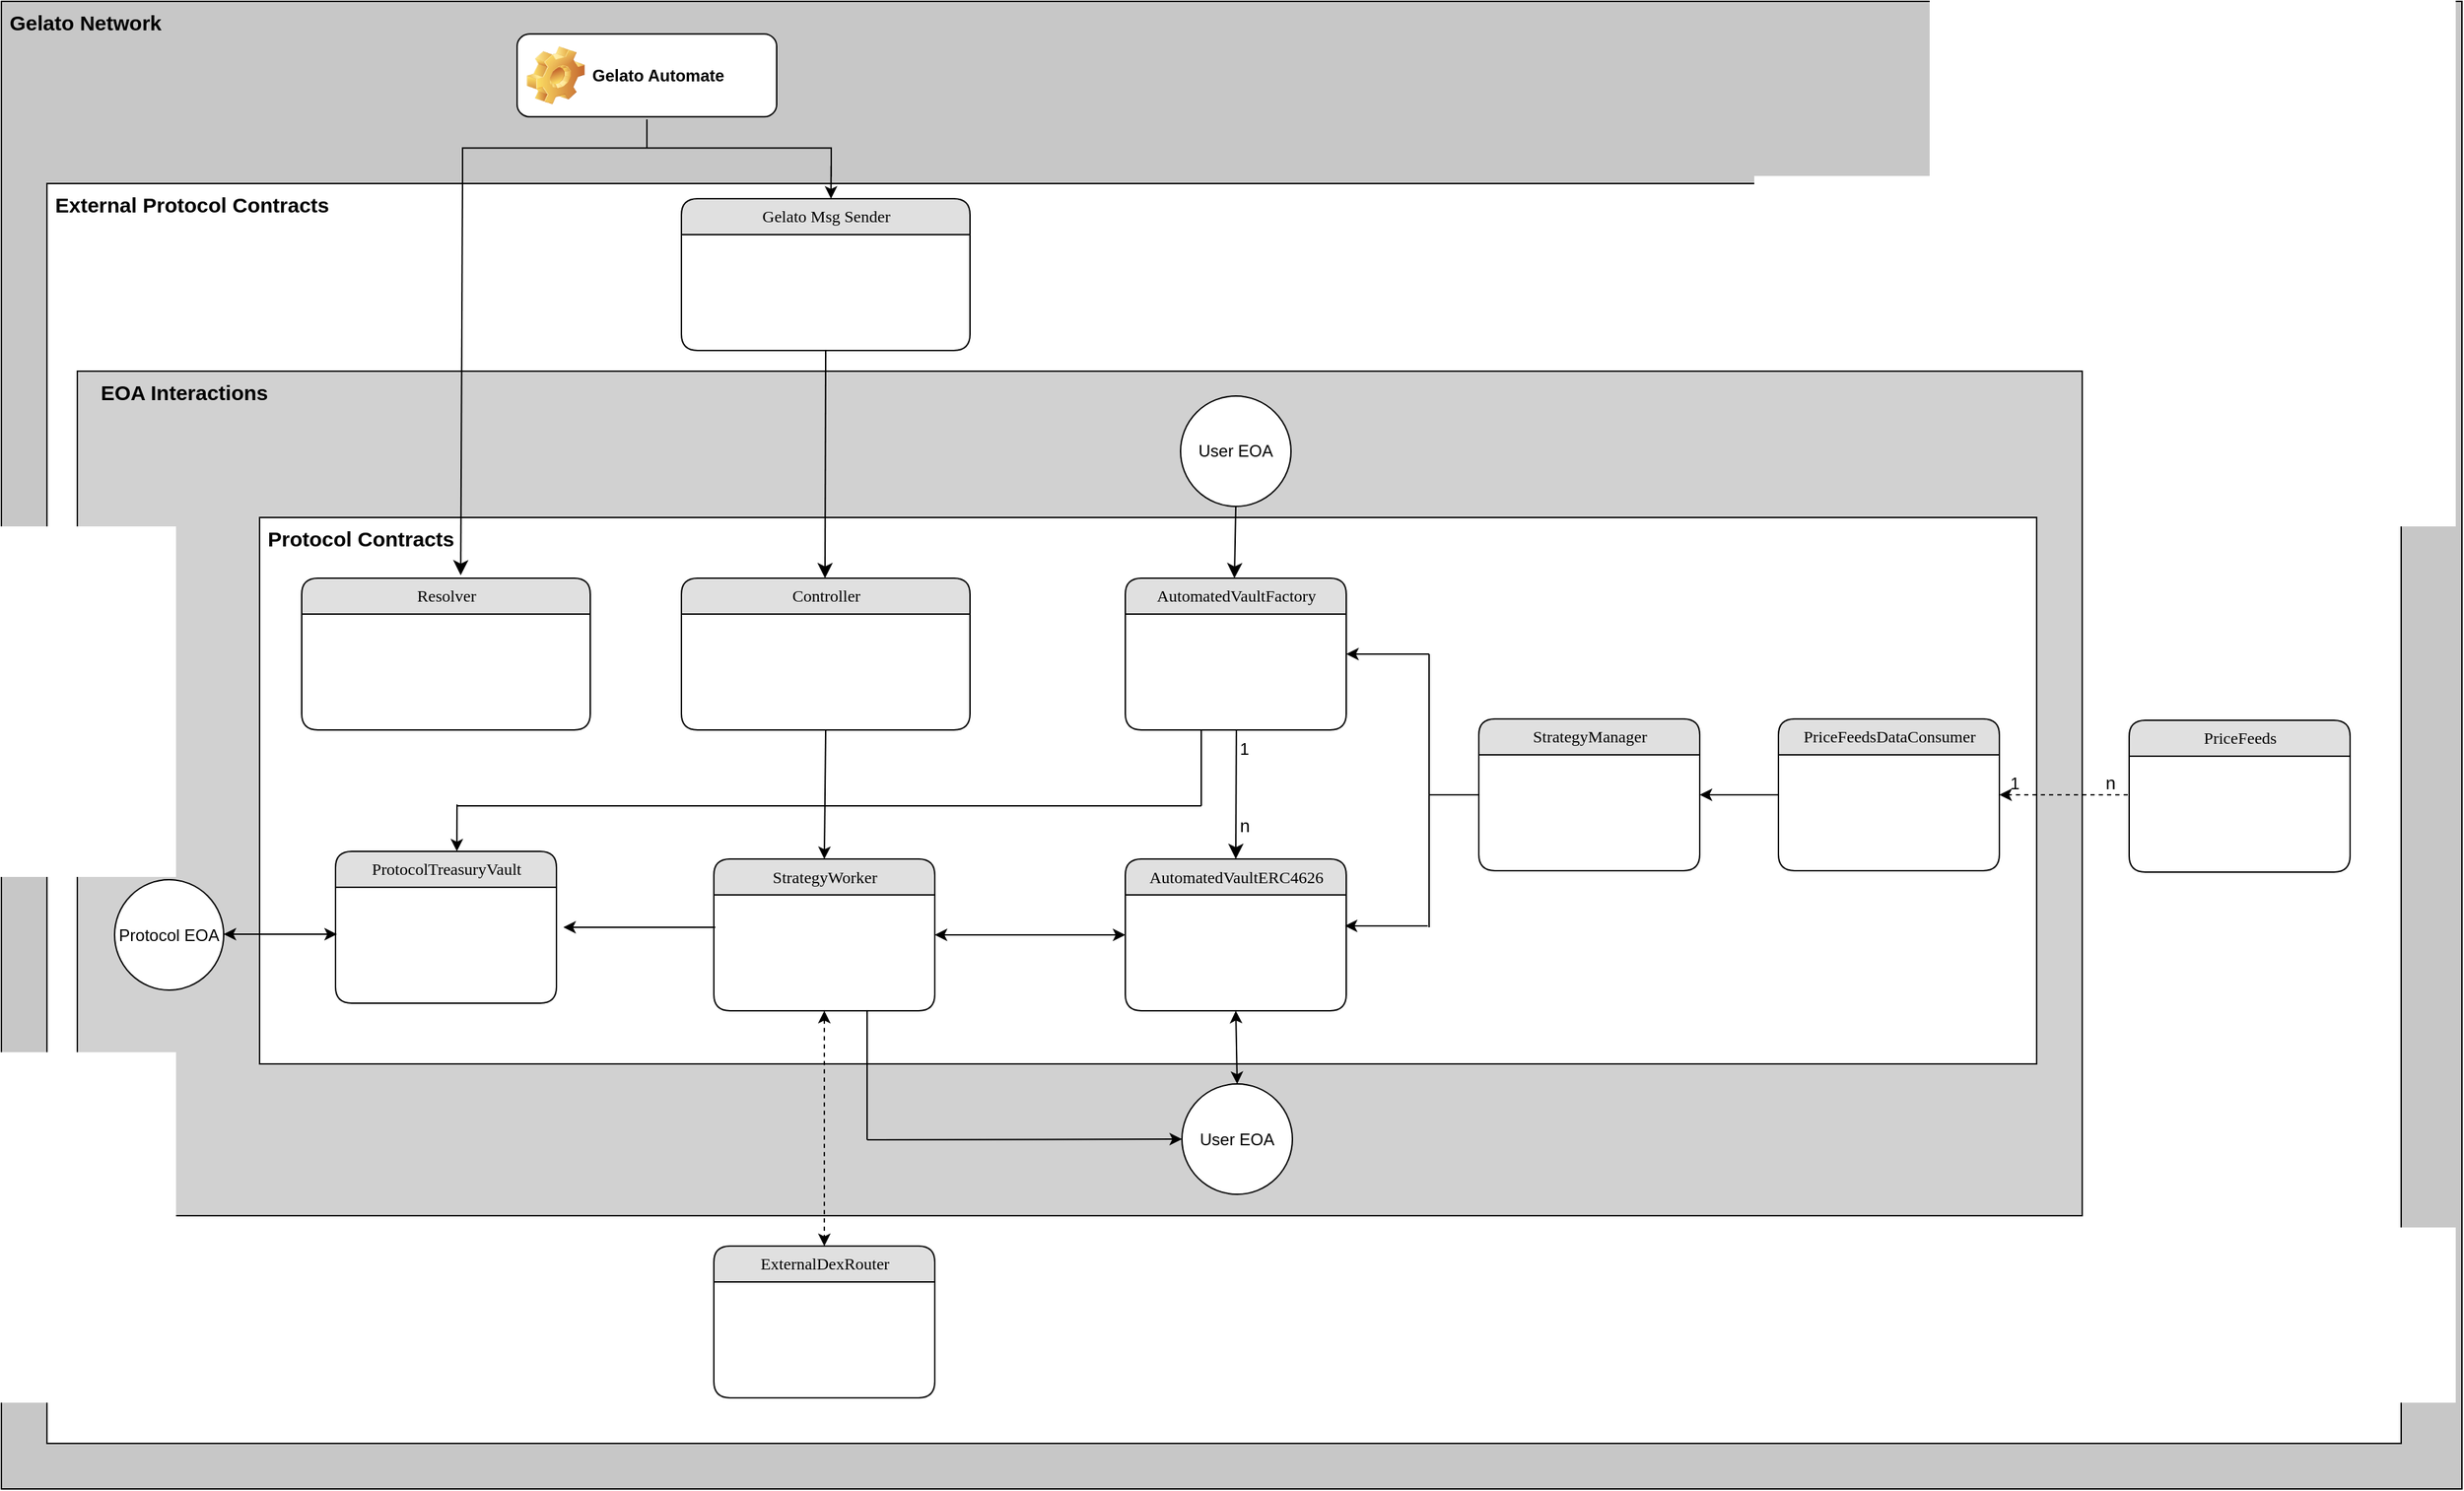 <mxfile version="22.0.4" type="device">
  <diagram name="Page-1" id="b520641d-4fe3-3701-9064-5fc419738815">
    <mxGraphModel dx="2262" dy="2362" grid="1" gridSize="11" guides="1" tooltips="1" connect="1" arrows="1" fold="1" page="1" pageScale="1" pageWidth="1654" pageHeight="1169" background="none" math="0" shadow="0">
      <root>
        <mxCell id="0" />
        <mxCell id="1" parent="0" />
        <mxCell id="byzspxksrCd8A4GHxwi9-51" value="" style="rounded=0;whiteSpace=wrap;html=1;fillColor=#c7c7c7;" parent="1" vertex="1">
          <mxGeometry x="242" y="-440" width="1782" height="1078" as="geometry" />
        </mxCell>
        <mxCell id="byzspxksrCd8A4GHxwi9-53" value="" style="rounded=0;whiteSpace=wrap;html=1;" parent="1" vertex="1">
          <mxGeometry x="275" y="-308" width="1705" height="913" as="geometry" />
        </mxCell>
        <mxCell id="byzspxksrCd8A4GHxwi9-52" value="" style="rounded=0;whiteSpace=wrap;html=1;fillColor=#d1d1d1;" parent="1" vertex="1">
          <mxGeometry x="297" y="-172" width="1452" height="612" as="geometry" />
        </mxCell>
        <mxCell id="byzspxksrCd8A4GHxwi9-50" value="" style="rounded=0;whiteSpace=wrap;html=1;" parent="1" vertex="1">
          <mxGeometry x="429" y="-66" width="1287" height="396" as="geometry" />
        </mxCell>
        <mxCell id="byzspxksrCd8A4GHxwi9-5" value="User EOA" style="ellipse;whiteSpace=wrap;html=1;aspect=fixed;" parent="1" vertex="1">
          <mxGeometry x="1096" y="-154" width="80" height="80" as="geometry" />
        </mxCell>
        <mxCell id="byzspxksrCd8A4GHxwi9-6" style="edgeStyle=none;html=1;labelBackgroundColor=none;startFill=0;startSize=8;endFill=1;endSize=8;fontFamily=Verdana;fontSize=12;exitX=0.5;exitY=1;exitDx=0;exitDy=0;" parent="1" source="byzspxksrCd8A4GHxwi9-5" edge="1">
          <mxGeometry relative="1" as="geometry">
            <mxPoint x="1135.41" y="36" as="sourcePoint" />
            <mxPoint x="1135" y="-22" as="targetPoint" />
          </mxGeometry>
        </mxCell>
        <mxCell id="byzspxksrCd8A4GHxwi9-7" value="AutomatedVaultERC4626" style="swimlane;html=1;fontStyle=0;childLayout=stackLayout;horizontal=1;startSize=26;fillColor=#e0e0e0;horizontalStack=0;resizeParent=1;resizeLast=0;collapsible=1;marginBottom=0;swimlaneFillColor=#ffffff;align=center;rounded=1;shadow=0;comic=0;labelBackgroundColor=none;strokeWidth=1;fontFamily=Verdana;fontSize=12" parent="1" vertex="1">
          <mxGeometry x="1056" y="181.5" width="160" height="110" as="geometry" />
        </mxCell>
        <mxCell id="byzspxksrCd8A4GHxwi9-13" style="edgeStyle=none;html=1;labelBackgroundColor=none;startFill=0;startSize=8;endFill=1;endSize=8;fontFamily=Verdana;fontSize=12;exitX=0.5;exitY=1;exitDx=0;exitDy=0;entryX=0.5;entryY=0;entryDx=0;entryDy=0;" parent="1" target="byzspxksrCd8A4GHxwi9-7" edge="1">
          <mxGeometry relative="1" as="geometry">
            <mxPoint x="1136.41" y="88" as="sourcePoint" />
            <mxPoint x="1135.41" y="140" as="targetPoint" />
          </mxGeometry>
        </mxCell>
        <mxCell id="byzspxksrCd8A4GHxwi9-14" value="AutomatedVaultFactory" style="swimlane;html=1;fontStyle=0;childLayout=stackLayout;horizontal=1;startSize=26;fillColor=#e0e0e0;horizontalStack=0;resizeParent=1;resizeLast=0;collapsible=1;marginBottom=0;swimlaneFillColor=#ffffff;align=center;rounded=1;shadow=0;comic=0;labelBackgroundColor=none;strokeWidth=1;fontFamily=Verdana;fontSize=12" parent="1" vertex="1">
          <mxGeometry x="1056" y="-22" width="160" height="110" as="geometry" />
        </mxCell>
        <mxCell id="byzspxksrCd8A4GHxwi9-15" value="&lt;font style=&quot;font-size: 12px;&quot;&gt;1&lt;/font&gt;" style="text;html=1;strokeColor=none;fillColor=none;spacingLeft=4;spacingRight=4;whiteSpace=wrap;overflow=hidden;rotatable=0;points=[[0,0.5],[1,0.5]];portConstraint=eastwest;fontSize=12;" parent="1" vertex="1">
          <mxGeometry x="1133" y="88" width="22" height="22" as="geometry" />
        </mxCell>
        <mxCell id="byzspxksrCd8A4GHxwi9-16" value="&lt;font style=&quot;font-size: 13px;&quot;&gt;n&lt;/font&gt;" style="text;html=1;strokeColor=none;fillColor=none;spacingLeft=4;spacingRight=4;whiteSpace=wrap;overflow=hidden;rotatable=0;points=[[0,0.5],[1,0.5]];portConstraint=eastwest;fontSize=13;" parent="1" vertex="1">
          <mxGeometry x="1133" y="143" width="22" height="22" as="geometry" />
        </mxCell>
        <mxCell id="byzspxksrCd8A4GHxwi9-18" value="User EOA" style="ellipse;whiteSpace=wrap;html=1;aspect=fixed;" parent="1" vertex="1">
          <mxGeometry x="1097" y="344.5" width="80" height="80" as="geometry" />
        </mxCell>
        <mxCell id="byzspxksrCd8A4GHxwi9-20" value="" style="endArrow=classic;startArrow=classic;html=1;rounded=0;exitX=0.5;exitY=1;exitDx=0;exitDy=0;entryX=0.5;entryY=0;entryDx=0;entryDy=0;" parent="1" source="byzspxksrCd8A4GHxwi9-7" target="byzspxksrCd8A4GHxwi9-18" edge="1">
          <mxGeometry width="50" height="50" relative="1" as="geometry">
            <mxPoint x="1216" y="277.5" as="sourcePoint" />
            <mxPoint x="1309" y="277.5" as="targetPoint" />
          </mxGeometry>
        </mxCell>
        <mxCell id="byzspxksrCd8A4GHxwi9-22" value="StrategyWorker" style="swimlane;html=1;fontStyle=0;childLayout=stackLayout;horizontal=1;startSize=26;fillColor=#e0e0e0;horizontalStack=0;resizeParent=1;resizeLast=0;collapsible=1;marginBottom=0;swimlaneFillColor=#ffffff;align=center;rounded=1;shadow=0;comic=0;labelBackgroundColor=none;strokeWidth=1;fontFamily=Verdana;fontSize=12" parent="1" vertex="1">
          <mxGeometry x="758" y="181.5" width="160" height="110" as="geometry" />
        </mxCell>
        <mxCell id="byzspxksrCd8A4GHxwi9-26" value="Controller" style="swimlane;html=1;fontStyle=0;childLayout=stackLayout;horizontal=1;startSize=26;fillColor=#e0e0e0;horizontalStack=0;resizeParent=1;resizeLast=0;collapsible=1;marginBottom=0;swimlaneFillColor=#ffffff;align=center;rounded=1;shadow=0;comic=0;labelBackgroundColor=none;strokeWidth=1;fontFamily=Verdana;fontSize=12" parent="1" vertex="1">
          <mxGeometry x="734.5" y="-22" width="209" height="110" as="geometry" />
        </mxCell>
        <mxCell id="byzspxksrCd8A4GHxwi9-30" value="ExternalDexRouter" style="swimlane;html=1;fontStyle=0;childLayout=stackLayout;horizontal=1;startSize=26;fillColor=#e0e0e0;horizontalStack=0;resizeParent=1;resizeLast=0;collapsible=1;marginBottom=0;swimlaneFillColor=#ffffff;align=center;rounded=1;shadow=0;comic=0;labelBackgroundColor=none;strokeWidth=1;fontFamily=Verdana;fontSize=12" parent="1" vertex="1">
          <mxGeometry x="758" y="462" width="160" height="110" as="geometry" />
        </mxCell>
        <mxCell id="byzspxksrCd8A4GHxwi9-34" value="ProtocolTreasuryVault" style="swimlane;html=1;fontStyle=0;childLayout=stackLayout;horizontal=1;startSize=26;fillColor=#e0e0e0;horizontalStack=0;resizeParent=1;resizeLast=0;collapsible=1;marginBottom=0;swimlaneFillColor=#ffffff;align=center;rounded=1;shadow=0;comic=0;labelBackgroundColor=none;strokeWidth=1;fontFamily=Verdana;fontSize=12" parent="1" vertex="1">
          <mxGeometry x="484" y="176" width="160" height="110" as="geometry" />
        </mxCell>
        <mxCell id="byzspxksrCd8A4GHxwi9-38" value="" style="endArrow=classic;startArrow=classic;html=1;rounded=0;exitX=1;exitY=0.5;exitDx=0;exitDy=0;entryX=0;entryY=0.5;entryDx=0;entryDy=0;" parent="1" source="byzspxksrCd8A4GHxwi9-22" target="byzspxksrCd8A4GHxwi9-7" edge="1">
          <mxGeometry width="50" height="50" relative="1" as="geometry">
            <mxPoint x="935" y="193" as="sourcePoint" />
            <mxPoint x="985" y="143" as="targetPoint" />
          </mxGeometry>
        </mxCell>
        <mxCell id="byzspxksrCd8A4GHxwi9-44" style="edgeStyle=none;html=1;labelBackgroundColor=none;startFill=0;startSize=8;endFill=1;endSize=8;fontFamily=Verdana;fontSize=12;exitX=0.5;exitY=1;exitDx=0;exitDy=0;" parent="1" source="stzLwv41HhVOiGjMC_Pm-5" edge="1">
          <mxGeometry relative="1" as="geometry">
            <mxPoint x="839" y="-74" as="sourcePoint" />
            <mxPoint x="838.5" y="-22" as="targetPoint" />
          </mxGeometry>
        </mxCell>
        <mxCell id="byzspxksrCd8A4GHxwi9-45" value="" style="endArrow=classic;html=1;rounded=0;entryX=0.5;entryY=0;entryDx=0;entryDy=0;exitX=0.5;exitY=1;exitDx=0;exitDy=0;" parent="1" source="byzspxksrCd8A4GHxwi9-26" target="byzspxksrCd8A4GHxwi9-22" edge="1">
          <mxGeometry width="50" height="50" relative="1" as="geometry">
            <mxPoint x="825" y="88" as="sourcePoint" />
            <mxPoint x="985" y="110" as="targetPoint" />
          </mxGeometry>
        </mxCell>
        <mxCell id="byzspxksrCd8A4GHxwi9-46" value="" style="endArrow=classic;html=1;rounded=0;" parent="1" edge="1">
          <mxGeometry width="50" height="50" relative="1" as="geometry">
            <mxPoint x="759" y="231" as="sourcePoint" />
            <mxPoint x="649" y="231" as="targetPoint" />
          </mxGeometry>
        </mxCell>
        <mxCell id="byzspxksrCd8A4GHxwi9-47" value="" style="endArrow=classic;startArrow=classic;html=1;rounded=0;dashed=1;entryX=0.5;entryY=0;entryDx=0;entryDy=0;exitX=0.5;exitY=1;exitDx=0;exitDy=0;" parent="1" source="byzspxksrCd8A4GHxwi9-22" target="byzspxksrCd8A4GHxwi9-30" edge="1">
          <mxGeometry width="50" height="50" relative="1" as="geometry">
            <mxPoint x="836" y="308" as="sourcePoint" />
            <mxPoint x="838" y="374" as="targetPoint" />
          </mxGeometry>
        </mxCell>
        <mxCell id="byzspxksrCd8A4GHxwi9-48" value="Gelato Automate" style="label;whiteSpace=wrap;html=1;image=img/clipart/Gear_128x128.png" parent="1" vertex="1">
          <mxGeometry x="615.5" y="-416.37" width="188" height="60" as="geometry" />
        </mxCell>
        <mxCell id="byzspxksrCd8A4GHxwi9-54" value="&lt;font style=&quot;font-size: 15px;&quot;&gt;Gelato Network&amp;nbsp;&lt;br&gt;&lt;/font&gt;" style="text;html=1;strokeColor=none;fillColor=none;spacingLeft=4;spacingRight=4;whiteSpace=wrap;overflow=hidden;rotatable=0;points=[[0,0.5],[1,0.5]];portConstraint=eastwest;fontSize=15;fontStyle=1" parent="1" vertex="1">
          <mxGeometry x="242" y="-440" width="176" height="33" as="geometry" />
        </mxCell>
        <mxCell id="byzspxksrCd8A4GHxwi9-55" value="&lt;font style=&quot;font-size: 15px;&quot;&gt;External Protocol Contracts&lt;/font&gt;" style="text;html=1;strokeColor=none;fillColor=none;spacingLeft=4;spacingRight=4;whiteSpace=wrap;overflow=hidden;rotatable=0;points=[[0,0.5],[1,0.5]];portConstraint=eastwest;fontSize=15;fontStyle=1" parent="1" vertex="1">
          <mxGeometry x="275" y="-308" width="231" height="33" as="geometry" />
        </mxCell>
        <mxCell id="byzspxksrCd8A4GHxwi9-56" value="&lt;font style=&quot;font-size: 15px;&quot;&gt;EOA Interactions&lt;/font&gt;" style="text;html=1;strokeColor=none;fillColor=none;spacingLeft=4;spacingRight=4;whiteSpace=wrap;overflow=hidden;rotatable=0;points=[[0,0.5],[1,0.5]];portConstraint=eastwest;fontSize=15;fontStyle=1" parent="1" vertex="1">
          <mxGeometry x="308" y="-172" width="231" height="33" as="geometry" />
        </mxCell>
        <mxCell id="byzspxksrCd8A4GHxwi9-57" value="&lt;font style=&quot;font-size: 15px;&quot;&gt;Protocol Contracts&lt;/font&gt;" style="text;html=1;strokeColor=none;fillColor=none;spacingLeft=4;spacingRight=4;whiteSpace=wrap;overflow=hidden;rotatable=0;points=[[0,0.5],[1,0.5]];portConstraint=eastwest;fontSize=15;fontStyle=1" parent="1" vertex="1">
          <mxGeometry x="429" y="-66" width="231" height="33" as="geometry" />
        </mxCell>
        <mxCell id="t4ZX40rrtwbt4coiygym-1" value="Protocol EOA" style="ellipse;whiteSpace=wrap;html=1;aspect=fixed;" parent="1" vertex="1">
          <mxGeometry x="324" y="196.5" width="79" height="80" as="geometry" />
        </mxCell>
        <mxCell id="t4ZX40rrtwbt4coiygym-2" value="" style="endArrow=classic;startArrow=classic;html=1;rounded=0;exitX=1;exitY=0.5;exitDx=0;exitDy=0;entryX=0;entryY=0.5;entryDx=0;entryDy=0;" parent="1" edge="1">
          <mxGeometry width="50" height="50" relative="1" as="geometry">
            <mxPoint x="403" y="236" as="sourcePoint" />
            <mxPoint x="485" y="236" as="targetPoint" />
          </mxGeometry>
        </mxCell>
        <mxCell id="stzLwv41HhVOiGjMC_Pm-1" value="Resolver" style="swimlane;html=1;fontStyle=0;childLayout=stackLayout;horizontal=1;startSize=26;fillColor=#e0e0e0;horizontalStack=0;resizeParent=1;resizeLast=0;collapsible=1;marginBottom=0;swimlaneFillColor=#ffffff;align=center;rounded=1;shadow=0;comic=0;labelBackgroundColor=none;strokeWidth=1;fontFamily=Verdana;fontSize=12" parent="1" vertex="1">
          <mxGeometry x="459.5" y="-22" width="209" height="110" as="geometry" />
        </mxCell>
        <mxCell id="stzLwv41HhVOiGjMC_Pm-2" value="" style="strokeWidth=1;html=1;shape=mxgraph.flowchart.annotation_2;align=left;labelPosition=right;pointerEvents=1;rotation=90;" parent="1" vertex="1">
          <mxGeometry x="688.75" y="-467.25" width="41.5" height="267" as="geometry" />
        </mxCell>
        <mxCell id="stzLwv41HhVOiGjMC_Pm-3" style="edgeStyle=none;html=1;labelBackgroundColor=none;startFill=0;startSize=8;endFill=1;endSize=8;fontFamily=Verdana;fontSize=12;exitX=1;exitY=1;exitDx=0;exitDy=0;entryX=0.551;entryY=-0.019;entryDx=0;entryDy=0;entryPerimeter=0;exitPerimeter=0;" parent="1" source="stzLwv41HhVOiGjMC_Pm-2" target="stzLwv41HhVOiGjMC_Pm-1" edge="1">
          <mxGeometry relative="1" as="geometry">
            <mxPoint x="575.5" y="-198" as="sourcePoint" />
            <mxPoint x="575" y="-146" as="targetPoint" />
          </mxGeometry>
        </mxCell>
        <mxCell id="stzLwv41HhVOiGjMC_Pm-5" value="Gelato Msg Sender" style="swimlane;html=1;fontStyle=0;childLayout=stackLayout;horizontal=1;startSize=26;fillColor=#e0e0e0;horizontalStack=0;resizeParent=1;resizeLast=0;collapsible=1;marginBottom=0;swimlaneFillColor=#ffffff;align=center;rounded=1;shadow=0;comic=0;labelBackgroundColor=none;strokeWidth=1;fontFamily=Verdana;fontSize=12" parent="1" vertex="1">
          <mxGeometry x="734.5" y="-297" width="209" height="110" as="geometry" />
        </mxCell>
        <mxCell id="stzLwv41HhVOiGjMC_Pm-7" value="" style="endArrow=classic;html=1;rounded=0;entryX=0.661;entryY=0.111;entryDx=0;entryDy=0;entryPerimeter=0;" parent="1" edge="1">
          <mxGeometry width="50" height="50" relative="1" as="geometry">
            <mxPoint x="842.88" y="-320.81" as="sourcePoint" />
            <mxPoint x="842.825" y="-297.0" as="targetPoint" />
          </mxGeometry>
        </mxCell>
        <mxCell id="8cZj9O0Ab_hHfe_6Ndu2-4" value="" style="endArrow=classic;html=1;rounded=0;entryX=0;entryY=0.5;entryDx=0;entryDy=0;" parent="1" target="byzspxksrCd8A4GHxwi9-18" edge="1">
          <mxGeometry width="50" height="50" relative="1" as="geometry">
            <mxPoint x="869" y="385" as="sourcePoint" />
            <mxPoint x="1139" y="264" as="targetPoint" />
          </mxGeometry>
        </mxCell>
        <mxCell id="8cZj9O0Ab_hHfe_6Ndu2-6" value="StrategyManager" style="swimlane;html=1;fontStyle=0;childLayout=stackLayout;horizontal=1;startSize=26;fillColor=#e0e0e0;horizontalStack=0;resizeParent=1;resizeLast=0;collapsible=1;marginBottom=0;swimlaneFillColor=#ffffff;align=center;rounded=1;shadow=0;comic=0;labelBackgroundColor=none;strokeWidth=1;fontFamily=Verdana;fontSize=12" parent="1" vertex="1">
          <mxGeometry x="1312" y="80" width="160" height="110" as="geometry" />
        </mxCell>
        <mxCell id="8cZj9O0Ab_hHfe_6Ndu2-7" value="PriceFeedsDataConsumer" style="swimlane;html=1;fontStyle=0;childLayout=stackLayout;horizontal=1;startSize=26;fillColor=#e0e0e0;horizontalStack=0;resizeParent=1;resizeLast=0;collapsible=1;marginBottom=0;swimlaneFillColor=#ffffff;align=center;rounded=1;shadow=0;comic=0;labelBackgroundColor=none;strokeWidth=1;fontFamily=Verdana;fontSize=12" parent="1" vertex="1">
          <mxGeometry x="1529" y="80" width="160" height="110" as="geometry" />
        </mxCell>
        <mxCell id="8cZj9O0Ab_hHfe_6Ndu2-8" value="" style="endArrow=classic;html=1;rounded=0;exitX=0;exitY=0.5;exitDx=0;exitDy=0;entryX=1;entryY=0.5;entryDx=0;entryDy=0;" parent="1" source="8cZj9O0Ab_hHfe_6Ndu2-7" target="8cZj9O0Ab_hHfe_6Ndu2-6" edge="1">
          <mxGeometry width="50" height="50" relative="1" as="geometry">
            <mxPoint x="1023" y="171" as="sourcePoint" />
            <mxPoint x="1463" y="135" as="targetPoint" />
          </mxGeometry>
        </mxCell>
        <mxCell id="8cZj9O0Ab_hHfe_6Ndu2-9" value="" style="endArrow=none;html=1;rounded=0;exitX=0;exitY=0.5;exitDx=0;exitDy=0;" parent="1" source="8cZj9O0Ab_hHfe_6Ndu2-6" edge="1">
          <mxGeometry width="50" height="50" relative="1" as="geometry">
            <mxPoint x="1023" y="171" as="sourcePoint" />
            <mxPoint x="1276" y="135" as="targetPoint" />
          </mxGeometry>
        </mxCell>
        <mxCell id="8cZj9O0Ab_hHfe_6Ndu2-11" value="" style="endArrow=none;html=1;rounded=0;" parent="1" edge="1">
          <mxGeometry width="50" height="50" relative="1" as="geometry">
            <mxPoint x="1276" y="231" as="sourcePoint" />
            <mxPoint x="1276" y="33" as="targetPoint" />
          </mxGeometry>
        </mxCell>
        <mxCell id="8cZj9O0Ab_hHfe_6Ndu2-12" value="" style="endArrow=classic;html=1;rounded=0;entryX=1;entryY=0.5;entryDx=0;entryDy=0;" parent="1" target="byzspxksrCd8A4GHxwi9-14" edge="1">
          <mxGeometry width="50" height="50" relative="1" as="geometry">
            <mxPoint x="1276" y="33" as="sourcePoint" />
            <mxPoint x="1194" y="110" as="targetPoint" />
          </mxGeometry>
        </mxCell>
        <mxCell id="8cZj9O0Ab_hHfe_6Ndu2-13" value="" style="endArrow=classic;html=1;rounded=0;entryX=1;entryY=0.5;entryDx=0;entryDy=0;" parent="1" edge="1">
          <mxGeometry width="50" height="50" relative="1" as="geometry">
            <mxPoint x="1275" y="230" as="sourcePoint" />
            <mxPoint x="1215" y="230" as="targetPoint" />
          </mxGeometry>
        </mxCell>
        <mxCell id="8cZj9O0Ab_hHfe_6Ndu2-14" value="" style="endArrow=none;html=1;rounded=0;" parent="1" edge="1">
          <mxGeometry width="50" height="50" relative="1" as="geometry">
            <mxPoint x="869" y="385" as="sourcePoint" />
            <mxPoint x="869" y="292" as="targetPoint" />
          </mxGeometry>
        </mxCell>
        <mxCell id="8cZj9O0Ab_hHfe_6Ndu2-15" value="PriceFeeds" style="swimlane;html=1;fontStyle=0;childLayout=stackLayout;horizontal=1;startSize=26;fillColor=#e0e0e0;horizontalStack=0;resizeParent=1;resizeLast=0;collapsible=1;marginBottom=0;swimlaneFillColor=#ffffff;align=center;rounded=1;shadow=0;comic=0;labelBackgroundColor=none;strokeWidth=1;fontFamily=Verdana;fontSize=12" parent="1" vertex="1">
          <mxGeometry x="1783" y="81" width="160" height="110" as="geometry" />
        </mxCell>
        <mxCell id="8cZj9O0Ab_hHfe_6Ndu2-16" value="" style="endArrow=classic;html=1;rounded=0;entryX=1;entryY=0.5;entryDx=0;entryDy=0;dashed=1;" parent="1" target="8cZj9O0Ab_hHfe_6Ndu2-7" edge="1">
          <mxGeometry width="50" height="50" relative="1" as="geometry">
            <mxPoint x="1782" y="135" as="sourcePoint" />
            <mxPoint x="1725" y="132" as="targetPoint" />
          </mxGeometry>
        </mxCell>
        <mxCell id="8cZj9O0Ab_hHfe_6Ndu2-18" value="&lt;font style=&quot;font-size: 12px;&quot;&gt;1&lt;/font&gt;" style="text;html=1;strokeColor=none;fillColor=none;spacingLeft=4;spacingRight=4;whiteSpace=wrap;overflow=hidden;rotatable=0;points=[[0,0.5],[1,0.5]];portConstraint=eastwest;fontSize=12;" parent="1" vertex="1">
          <mxGeometry x="1691" y="113" width="22" height="22" as="geometry" />
        </mxCell>
        <mxCell id="8cZj9O0Ab_hHfe_6Ndu2-19" value="&lt;font style=&quot;font-size: 13px;&quot;&gt;n&lt;/font&gt;" style="text;html=1;strokeColor=none;fillColor=none;spacingLeft=4;spacingRight=4;whiteSpace=wrap;overflow=hidden;rotatable=0;points=[[0,0.5],[1,0.5]];portConstraint=eastwest;fontSize=13;" parent="1" vertex="1">
          <mxGeometry x="1760" y="112" width="22" height="22" as="geometry" />
        </mxCell>
        <mxCell id="Sr29j1n1-mR2mdG0OjLU-2" value="" style="endArrow=none;html=1;rounded=0;" edge="1" parent="1">
          <mxGeometry width="50" height="50" relative="1" as="geometry">
            <mxPoint x="1111" y="143" as="sourcePoint" />
            <mxPoint x="1111" y="88" as="targetPoint" />
          </mxGeometry>
        </mxCell>
        <mxCell id="Sr29j1n1-mR2mdG0OjLU-3" value="" style="endArrow=none;html=1;rounded=0;" edge="1" parent="1">
          <mxGeometry width="50" height="50" relative="1" as="geometry">
            <mxPoint x="572" y="143" as="sourcePoint" />
            <mxPoint x="1111" y="143" as="targetPoint" />
          </mxGeometry>
        </mxCell>
        <mxCell id="Sr29j1n1-mR2mdG0OjLU-4" value="" style="endArrow=classic;html=1;rounded=0;entryX=0.111;entryY=0.611;entryDx=0;entryDy=0;entryPerimeter=0;" edge="1" parent="1" target="byzspxksrCd8A4GHxwi9-50">
          <mxGeometry width="50" height="50" relative="1" as="geometry">
            <mxPoint x="572" y="142" as="sourcePoint" />
            <mxPoint x="594" y="92" as="targetPoint" />
          </mxGeometry>
        </mxCell>
      </root>
    </mxGraphModel>
  </diagram>
</mxfile>
